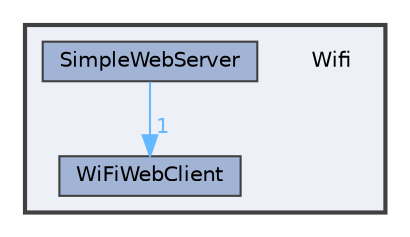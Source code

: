 digraph "Wifi"
{
 // LATEX_PDF_SIZE
  bgcolor="transparent";
  edge [fontname=Helvetica,fontsize=10,labelfontname=Helvetica,labelfontsize=10];
  node [fontname=Helvetica,fontsize=10,shape=box,height=0.2,width=0.4];
  compound=true
  subgraph clusterdir_4379d07e890c5d00c2306c0e0698362a {
    graph [ bgcolor="#edf0f7", pencolor="grey25", label="", fontname=Helvetica,fontsize=10 style="filled,bold", URL="dir_4379d07e890c5d00c2306c0e0698362a.html",tooltip=""]
    dir_4379d07e890c5d00c2306c0e0698362a [shape=plaintext, label="Wifi"];
  dir_a0e6af3c5414c558e2e5ec4318b24d02 [label="SimpleWebServer", fillcolor="#a2b4d6", color="grey25", style="filled", URL="dir_a0e6af3c5414c558e2e5ec4318b24d02.html",tooltip=""];
  dir_0134c878085b03340f3119cbeb906a9f [label="WiFiWebClient", fillcolor="#a2b4d6", color="grey25", style="filled", URL="dir_0134c878085b03340f3119cbeb906a9f.html",tooltip=""];
  }
  dir_a0e6af3c5414c558e2e5ec4318b24d02->dir_0134c878085b03340f3119cbeb906a9f [headlabel="1", labeldistance=1.5 headhref="dir_000284_000358.html" href="dir_000284_000358.html" color="steelblue1" fontcolor="steelblue1"];
}

